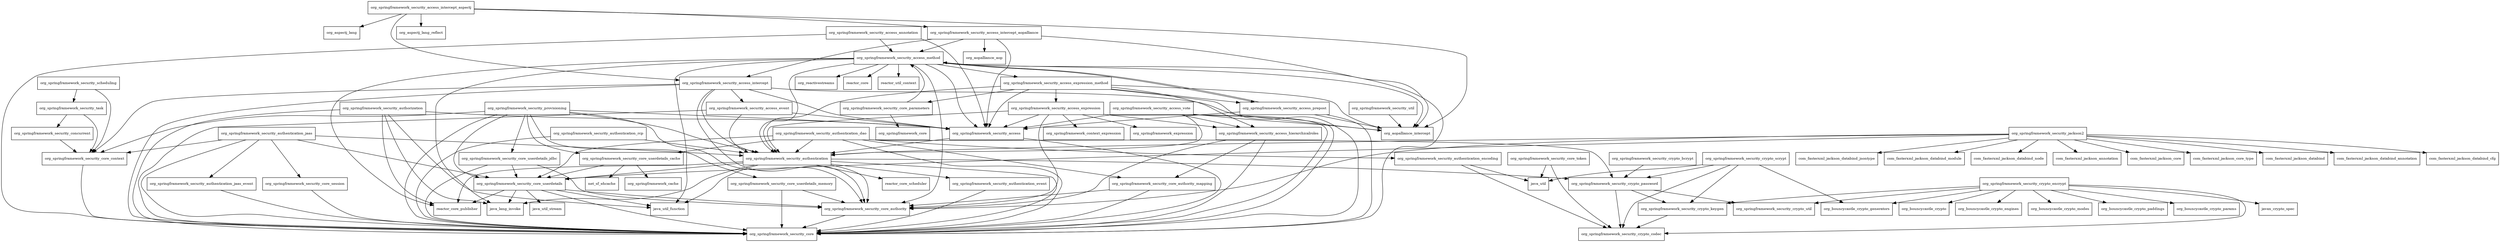 digraph spring_security_core_5_0_0_M4_package_dependencies {
  node [shape = box, fontsize=10.0];
  org_springframework_security_access -> org_springframework_security_authentication;
  org_springframework_security_access -> org_springframework_security_core;
  org_springframework_security_access_annotation -> org_springframework_security_access;
  org_springframework_security_access_annotation -> org_springframework_security_access_method;
  org_springframework_security_access_annotation -> org_springframework_security_core;
  org_springframework_security_access_event -> org_springframework_security_access;
  org_springframework_security_access_event -> org_springframework_security_authentication;
  org_springframework_security_access_event -> org_springframework_security_core;
  org_springframework_security_access_expression -> org_springframework_context_expression;
  org_springframework_security_access_expression -> org_springframework_expression;
  org_springframework_security_access_expression -> org_springframework_security_access;
  org_springframework_security_access_expression -> org_springframework_security_access_hierarchicalroles;
  org_springframework_security_access_expression -> org_springframework_security_authentication;
  org_springframework_security_access_expression -> org_springframework_security_core;
  org_springframework_security_access_expression -> org_springframework_security_core_authority;
  org_springframework_security_access_expression_method -> org_aopalliance_intercept;
  org_springframework_security_access_expression_method -> org_springframework_security_access;
  org_springframework_security_access_expression_method -> org_springframework_security_access_expression;
  org_springframework_security_access_expression_method -> org_springframework_security_access_hierarchicalroles;
  org_springframework_security_access_expression_method -> org_springframework_security_access_prepost;
  org_springframework_security_access_expression_method -> org_springframework_security_authentication;
  org_springframework_security_access_expression_method -> org_springframework_security_core;
  org_springframework_security_access_expression_method -> org_springframework_security_core_parameters;
  org_springframework_security_access_hierarchicalroles -> org_springframework_security_core;
  org_springframework_security_access_hierarchicalroles -> org_springframework_security_core_authority;
  org_springframework_security_access_hierarchicalroles -> org_springframework_security_core_authority_mapping;
  org_springframework_security_access_intercept -> org_aopalliance_intercept;
  org_springframework_security_access_intercept -> org_springframework_security_access;
  org_springframework_security_access_intercept -> org_springframework_security_access_event;
  org_springframework_security_access_intercept -> org_springframework_security_authentication;
  org_springframework_security_access_intercept -> org_springframework_security_core;
  org_springframework_security_access_intercept -> org_springframework_security_core_authority;
  org_springframework_security_access_intercept -> org_springframework_security_core_context;
  org_springframework_security_access_intercept_aopalliance -> org_aopalliance_aop;
  org_springframework_security_access_intercept_aopalliance -> org_aopalliance_intercept;
  org_springframework_security_access_intercept_aopalliance -> org_springframework_security_access;
  org_springframework_security_access_intercept_aopalliance -> org_springframework_security_access_intercept;
  org_springframework_security_access_intercept_aopalliance -> org_springframework_security_access_method;
  org_springframework_security_access_intercept_aspectj -> org_aopalliance_intercept;
  org_springframework_security_access_intercept_aspectj -> org_aspectj_lang;
  org_springframework_security_access_intercept_aspectj -> org_aspectj_lang_reflect;
  org_springframework_security_access_intercept_aspectj -> org_springframework_security_access_intercept;
  org_springframework_security_access_intercept_aspectj -> org_springframework_security_access_intercept_aopalliance;
  org_springframework_security_access_method -> java_lang_invoke;
  org_springframework_security_access_method -> java_util_function;
  org_springframework_security_access_method -> org_aopalliance_intercept;
  org_springframework_security_access_method -> org_reactivestreams;
  org_springframework_security_access_method -> org_springframework_security_access;
  org_springframework_security_access_method -> org_springframework_security_access_expression_method;
  org_springframework_security_access_method -> org_springframework_security_access_prepost;
  org_springframework_security_access_method -> org_springframework_security_authentication;
  org_springframework_security_access_method -> org_springframework_security_core;
  org_springframework_security_access_method -> org_springframework_security_core_authority;
  org_springframework_security_access_method -> reactor_core;
  org_springframework_security_access_method -> reactor_core_publisher;
  org_springframework_security_access_method -> reactor_util_context;
  org_springframework_security_access_prepost -> org_aopalliance_intercept;
  org_springframework_security_access_prepost -> org_springframework_security_access;
  org_springframework_security_access_prepost -> org_springframework_security_access_method;
  org_springframework_security_access_prepost -> org_springframework_security_core;
  org_springframework_security_access_vote -> org_aopalliance_intercept;
  org_springframework_security_access_vote -> org_springframework_security_access;
  org_springframework_security_access_vote -> org_springframework_security_access_hierarchicalroles;
  org_springframework_security_access_vote -> org_springframework_security_authentication;
  org_springframework_security_access_vote -> org_springframework_security_core;
  org_springframework_security_authentication -> java_lang_invoke;
  org_springframework_security_authentication -> java_util_function;
  org_springframework_security_authentication -> org_springframework_security_authentication_event;
  org_springframework_security_authentication -> org_springframework_security_core;
  org_springframework_security_authentication -> org_springframework_security_core_authority;
  org_springframework_security_authentication -> org_springframework_security_core_userdetails;
  org_springframework_security_authentication -> org_springframework_security_crypto_password;
  org_springframework_security_authentication -> reactor_core_publisher;
  org_springframework_security_authentication -> reactor_core_scheduler;
  org_springframework_security_authentication_dao -> org_springframework_security_authentication;
  org_springframework_security_authentication_dao -> org_springframework_security_authentication_encoding;
  org_springframework_security_authentication_dao -> org_springframework_security_core;
  org_springframework_security_authentication_dao -> org_springframework_security_core_authority_mapping;
  org_springframework_security_authentication_dao -> org_springframework_security_core_userdetails;
  org_springframework_security_authentication_dao -> org_springframework_security_core_userdetails_cache;
  org_springframework_security_authentication_dao -> org_springframework_security_crypto_password;
  org_springframework_security_authentication_encoding -> java_util;
  org_springframework_security_authentication_encoding -> org_springframework_security_crypto_codec;
  org_springframework_security_authentication_event -> org_springframework_security_core;
  org_springframework_security_authentication_jaas -> org_springframework_security_authentication;
  org_springframework_security_authentication_jaas -> org_springframework_security_authentication_jaas_event;
  org_springframework_security_authentication_jaas -> org_springframework_security_core;
  org_springframework_security_authentication_jaas -> org_springframework_security_core_context;
  org_springframework_security_authentication_jaas -> org_springframework_security_core_session;
  org_springframework_security_authentication_jaas -> org_springframework_security_core_userdetails;
  org_springframework_security_authentication_jaas_event -> org_springframework_security_core;
  org_springframework_security_authentication_rcp -> org_springframework_security_authentication;
  org_springframework_security_authentication_rcp -> org_springframework_security_core;
  org_springframework_security_authorization -> java_lang_invoke;
  org_springframework_security_authorization -> java_util_function;
  org_springframework_security_authorization -> org_springframework_security_access;
  org_springframework_security_authorization -> org_springframework_security_core;
  org_springframework_security_authorization -> reactor_core_publisher;
  org_springframework_security_concurrent -> org_springframework_security_core_context;
  org_springframework_security_core_authority -> org_springframework_security_core;
  org_springframework_security_core_authority_mapping -> org_springframework_security_core;
  org_springframework_security_core_authority_mapping -> org_springframework_security_core_authority;
  org_springframework_security_core_context -> org_springframework_security_core;
  org_springframework_security_core_parameters -> org_springframework_core;
  org_springframework_security_core_parameters -> org_springframework_security_access_method;
  org_springframework_security_core_session -> org_springframework_security_core;
  org_springframework_security_core_token -> java_util;
  org_springframework_security_core_token -> org_springframework_security_crypto_codec;
  org_springframework_security_core_userdetails -> java_lang_invoke;
  org_springframework_security_core_userdetails -> java_util_function;
  org_springframework_security_core_userdetails -> java_util_stream;
  org_springframework_security_core_userdetails -> org_springframework_security_core;
  org_springframework_security_core_userdetails -> org_springframework_security_core_authority;
  org_springframework_security_core_userdetails -> reactor_core_publisher;
  org_springframework_security_core_userdetails_cache -> net_sf_ehcache;
  org_springframework_security_core_userdetails_cache -> org_springframework_cache;
  org_springframework_security_core_userdetails_cache -> org_springframework_security_core_userdetails;
  org_springframework_security_core_userdetails_jdbc -> org_springframework_security_core;
  org_springframework_security_core_userdetails_jdbc -> org_springframework_security_core_authority;
  org_springframework_security_core_userdetails_jdbc -> org_springframework_security_core_userdetails;
  org_springframework_security_core_userdetails_memory -> org_springframework_security_core;
  org_springframework_security_core_userdetails_memory -> org_springframework_security_core_authority;
  org_springframework_security_crypto_bcrypt -> org_springframework_security_crypto_password;
  org_springframework_security_crypto_encrypt -> javax_crypto_spec;
  org_springframework_security_crypto_encrypt -> org_bouncycastle_crypto;
  org_springframework_security_crypto_encrypt -> org_bouncycastle_crypto_engines;
  org_springframework_security_crypto_encrypt -> org_bouncycastle_crypto_generators;
  org_springframework_security_crypto_encrypt -> org_bouncycastle_crypto_modes;
  org_springframework_security_crypto_encrypt -> org_bouncycastle_crypto_paddings;
  org_springframework_security_crypto_encrypt -> org_bouncycastle_crypto_params;
  org_springframework_security_crypto_encrypt -> org_springframework_security_crypto_codec;
  org_springframework_security_crypto_encrypt -> org_springframework_security_crypto_keygen;
  org_springframework_security_crypto_encrypt -> org_springframework_security_crypto_util;
  org_springframework_security_crypto_keygen -> org_springframework_security_crypto_codec;
  org_springframework_security_crypto_password -> org_springframework_security_crypto_codec;
  org_springframework_security_crypto_password -> org_springframework_security_crypto_keygen;
  org_springframework_security_crypto_password -> org_springframework_security_crypto_util;
  org_springframework_security_crypto_scrypt -> java_util;
  org_springframework_security_crypto_scrypt -> org_bouncycastle_crypto_generators;
  org_springframework_security_crypto_scrypt -> org_springframework_security_crypto_codec;
  org_springframework_security_crypto_scrypt -> org_springframework_security_crypto_keygen;
  org_springframework_security_crypto_scrypt -> org_springframework_security_crypto_password;
  org_springframework_security_jackson2 -> com_fasterxml_jackson_annotation;
  org_springframework_security_jackson2 -> com_fasterxml_jackson_core;
  org_springframework_security_jackson2 -> com_fasterxml_jackson_core_type;
  org_springframework_security_jackson2 -> com_fasterxml_jackson_databind;
  org_springframework_security_jackson2 -> com_fasterxml_jackson_databind_annotation;
  org_springframework_security_jackson2 -> com_fasterxml_jackson_databind_cfg;
  org_springframework_security_jackson2 -> com_fasterxml_jackson_databind_jsontype;
  org_springframework_security_jackson2 -> com_fasterxml_jackson_databind_module;
  org_springframework_security_jackson2 -> com_fasterxml_jackson_databind_node;
  org_springframework_security_jackson2 -> org_springframework_security_authentication;
  org_springframework_security_jackson2 -> org_springframework_security_core_authority;
  org_springframework_security_jackson2 -> org_springframework_security_core_userdetails;
  org_springframework_security_provisioning -> org_springframework_security_access;
  org_springframework_security_provisioning -> org_springframework_security_authentication;
  org_springframework_security_provisioning -> org_springframework_security_core;
  org_springframework_security_provisioning -> org_springframework_security_core_authority;
  org_springframework_security_provisioning -> org_springframework_security_core_context;
  org_springframework_security_provisioning -> org_springframework_security_core_userdetails;
  org_springframework_security_provisioning -> org_springframework_security_core_userdetails_cache;
  org_springframework_security_provisioning -> org_springframework_security_core_userdetails_jdbc;
  org_springframework_security_provisioning -> org_springframework_security_core_userdetails_memory;
  org_springframework_security_scheduling -> org_springframework_security_core_context;
  org_springframework_security_scheduling -> org_springframework_security_task;
  org_springframework_security_task -> org_springframework_security_concurrent;
  org_springframework_security_task -> org_springframework_security_core_context;
  org_springframework_security_util -> org_aopalliance_intercept;
}
